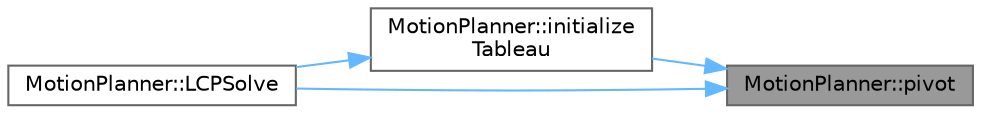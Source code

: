 digraph "MotionPlanner::pivot"
{
 // LATEX_PDF_SIZE
  bgcolor="transparent";
  edge [fontname=Helvetica,fontsize=10,labelfontname=Helvetica,labelfontsize=10];
  node [fontname=Helvetica,fontsize=10,shape=box,height=0.2,width=0.4];
  rankdir="RL";
  Node1 [label="MotionPlanner::pivot",height=0.2,width=0.4,color="gray40", fillcolor="grey60", style="filled", fontcolor="black",tooltip=" "];
  Node1 -> Node2 [dir="back",color="steelblue1",style="solid"];
  Node2 [label="MotionPlanner::initialize\lTableau",height=0.2,width=0.4,color="grey40", fillcolor="white", style="filled",URL="$namespace_motion_planner.html#a0fece43faeb908abee8cb0b6f2d5f58d",tooltip=" "];
  Node2 -> Node3 [dir="back",color="steelblue1",style="solid"];
  Node3 [label="MotionPlanner::LCPSolve",height=0.2,width=0.4,color="grey40", fillcolor="white", style="filled",URL="$namespace_motion_planner.html#ab1536c6de4e64e8e8a49a6a87b477fe8",tooltip=" "];
  Node1 -> Node3 [dir="back",color="steelblue1",style="solid"];
}
